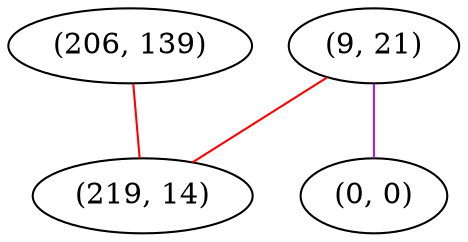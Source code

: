 graph "" {
"(206, 139)";
"(9, 21)";
"(0, 0)";
"(219, 14)";
"(206, 139)" -- "(219, 14)"  [color=red, key=0, weight=1];
"(9, 21)" -- "(0, 0)"  [color=purple, key=0, weight=4];
"(9, 21)" -- "(219, 14)"  [color=red, key=0, weight=1];
}
